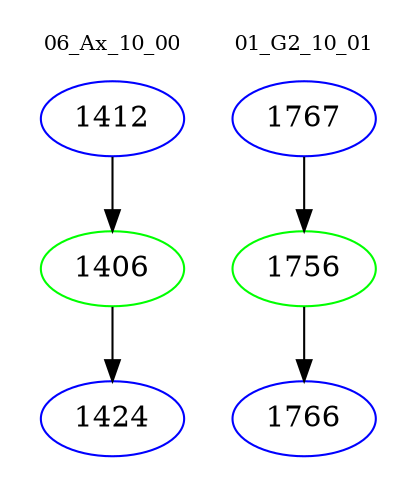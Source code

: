 digraph{
subgraph cluster_0 {
color = white
label = "06_Ax_10_00";
fontsize=10;
T0_1412 [label="1412", color="blue"]
T0_1412 -> T0_1406 [color="black"]
T0_1406 [label="1406", color="green"]
T0_1406 -> T0_1424 [color="black"]
T0_1424 [label="1424", color="blue"]
}
subgraph cluster_1 {
color = white
label = "01_G2_10_01";
fontsize=10;
T1_1767 [label="1767", color="blue"]
T1_1767 -> T1_1756 [color="black"]
T1_1756 [label="1756", color="green"]
T1_1756 -> T1_1766 [color="black"]
T1_1766 [label="1766", color="blue"]
}
}

